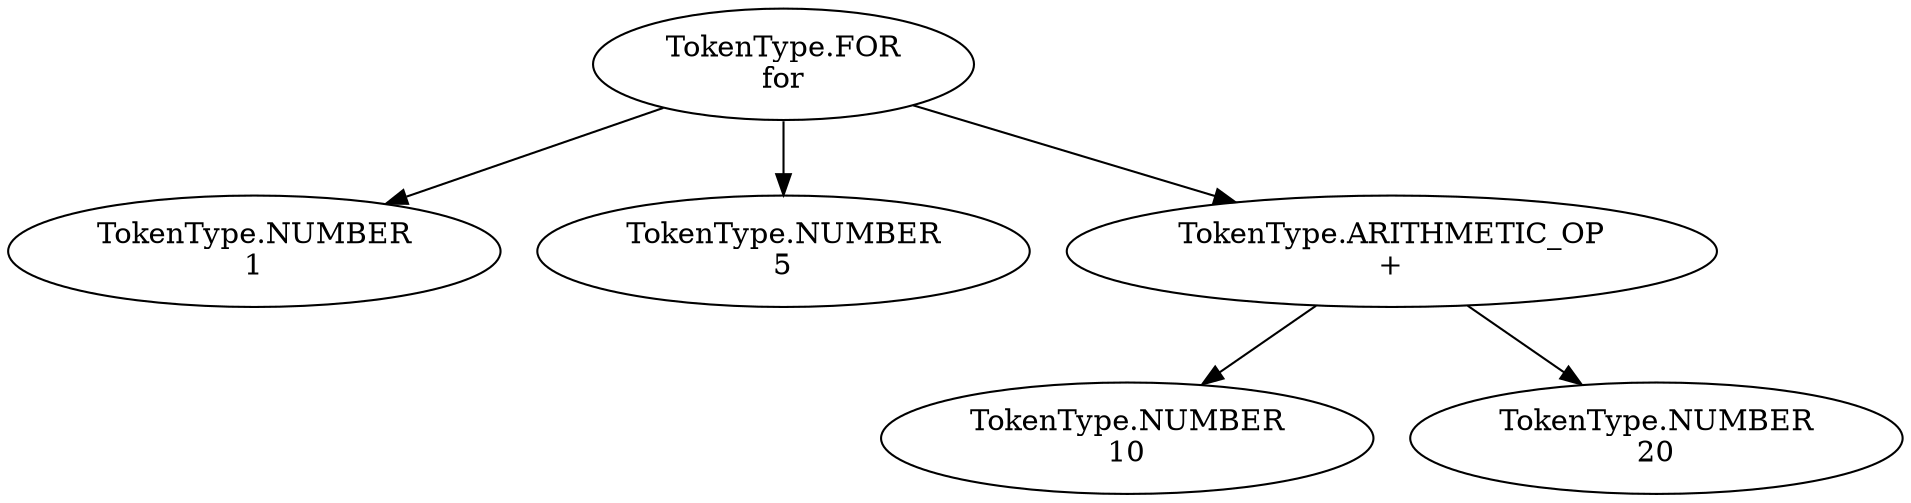 digraph AST {
  node0 [label="TokenType.FOR\nfor"];
  node1 [label="TokenType.NUMBER\n1"];
  node0 -> node1;
  node2 [label="TokenType.NUMBER\n5"];
  node0 -> node2;
  node3 [label="TokenType.ARITHMETIC_OP\n+"];
  node0 -> node3;
  node4 [label="TokenType.NUMBER\n10"];
  node3 -> node4;
  node5 [label="TokenType.NUMBER\n20"];
  node3 -> node5;
}
